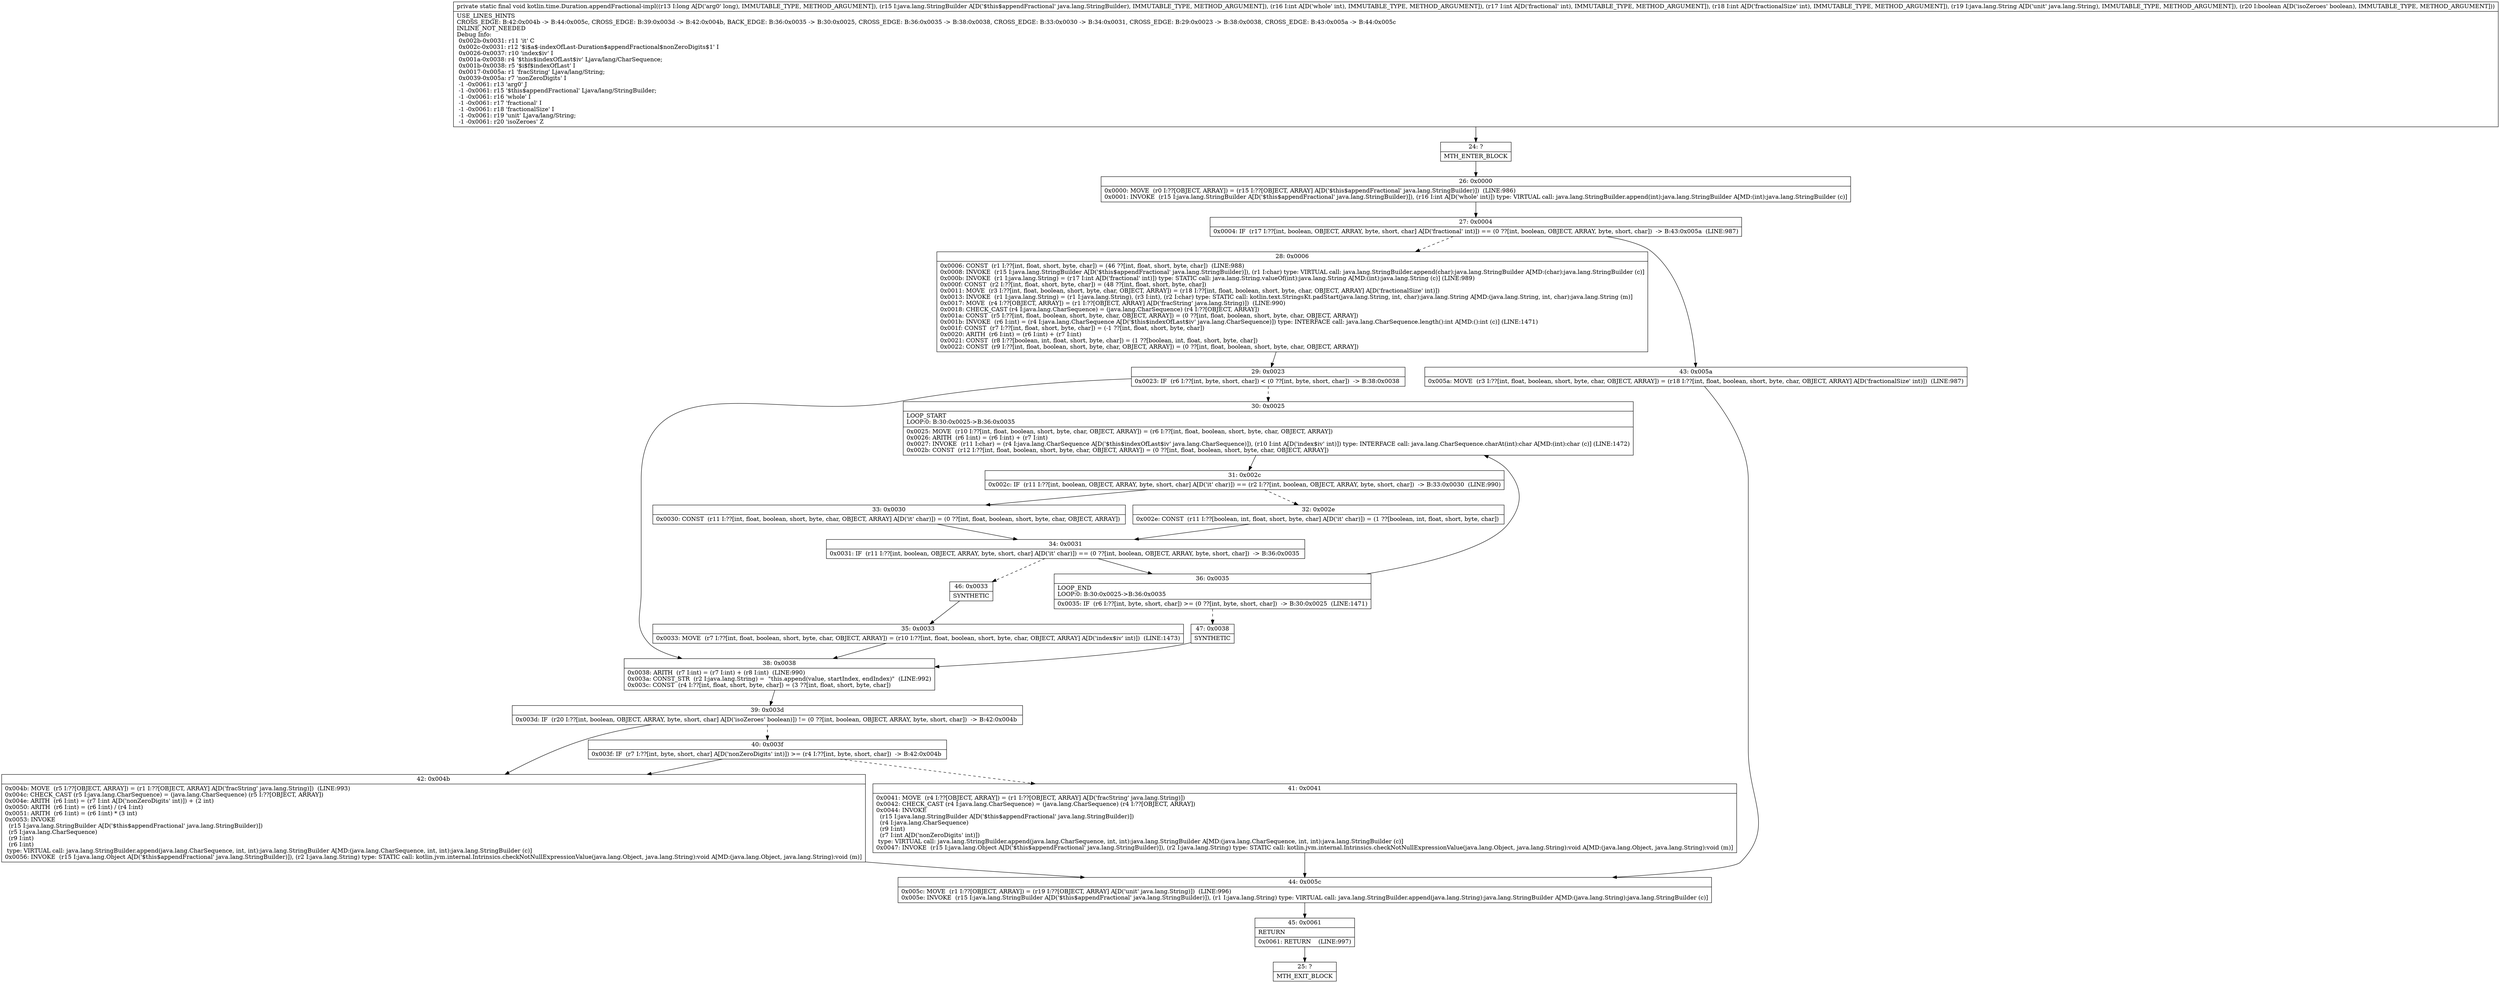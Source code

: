 digraph "CFG forkotlin.time.Duration.appendFractional\-impl(JLjava\/lang\/StringBuilder;IIILjava\/lang\/String;Z)V" {
Node_24 [shape=record,label="{24\:\ ?|MTH_ENTER_BLOCK\l}"];
Node_26 [shape=record,label="{26\:\ 0x0000|0x0000: MOVE  (r0 I:??[OBJECT, ARRAY]) = (r15 I:??[OBJECT, ARRAY] A[D('$this$appendFractional' java.lang.StringBuilder)])  (LINE:986)\l0x0001: INVOKE  (r15 I:java.lang.StringBuilder A[D('$this$appendFractional' java.lang.StringBuilder)]), (r16 I:int A[D('whole' int)]) type: VIRTUAL call: java.lang.StringBuilder.append(int):java.lang.StringBuilder A[MD:(int):java.lang.StringBuilder (c)]\l}"];
Node_27 [shape=record,label="{27\:\ 0x0004|0x0004: IF  (r17 I:??[int, boolean, OBJECT, ARRAY, byte, short, char] A[D('fractional' int)]) == (0 ??[int, boolean, OBJECT, ARRAY, byte, short, char])  \-\> B:43:0x005a  (LINE:987)\l}"];
Node_28 [shape=record,label="{28\:\ 0x0006|0x0006: CONST  (r1 I:??[int, float, short, byte, char]) = (46 ??[int, float, short, byte, char])  (LINE:988)\l0x0008: INVOKE  (r15 I:java.lang.StringBuilder A[D('$this$appendFractional' java.lang.StringBuilder)]), (r1 I:char) type: VIRTUAL call: java.lang.StringBuilder.append(char):java.lang.StringBuilder A[MD:(char):java.lang.StringBuilder (c)]\l0x000b: INVOKE  (r1 I:java.lang.String) = (r17 I:int A[D('fractional' int)]) type: STATIC call: java.lang.String.valueOf(int):java.lang.String A[MD:(int):java.lang.String (c)] (LINE:989)\l0x000f: CONST  (r2 I:??[int, float, short, byte, char]) = (48 ??[int, float, short, byte, char]) \l0x0011: MOVE  (r3 I:??[int, float, boolean, short, byte, char, OBJECT, ARRAY]) = (r18 I:??[int, float, boolean, short, byte, char, OBJECT, ARRAY] A[D('fractionalSize' int)]) \l0x0013: INVOKE  (r1 I:java.lang.String) = (r1 I:java.lang.String), (r3 I:int), (r2 I:char) type: STATIC call: kotlin.text.StringsKt.padStart(java.lang.String, int, char):java.lang.String A[MD:(java.lang.String, int, char):java.lang.String (m)]\l0x0017: MOVE  (r4 I:??[OBJECT, ARRAY]) = (r1 I:??[OBJECT, ARRAY] A[D('fracString' java.lang.String)])  (LINE:990)\l0x0018: CHECK_CAST (r4 I:java.lang.CharSequence) = (java.lang.CharSequence) (r4 I:??[OBJECT, ARRAY]) \l0x001a: CONST  (r5 I:??[int, float, boolean, short, byte, char, OBJECT, ARRAY]) = (0 ??[int, float, boolean, short, byte, char, OBJECT, ARRAY]) \l0x001b: INVOKE  (r6 I:int) = (r4 I:java.lang.CharSequence A[D('$this$indexOfLast$iv' java.lang.CharSequence)]) type: INTERFACE call: java.lang.CharSequence.length():int A[MD:():int (c)] (LINE:1471)\l0x001f: CONST  (r7 I:??[int, float, short, byte, char]) = (\-1 ??[int, float, short, byte, char]) \l0x0020: ARITH  (r6 I:int) = (r6 I:int) + (r7 I:int) \l0x0021: CONST  (r8 I:??[boolean, int, float, short, byte, char]) = (1 ??[boolean, int, float, short, byte, char]) \l0x0022: CONST  (r9 I:??[int, float, boolean, short, byte, char, OBJECT, ARRAY]) = (0 ??[int, float, boolean, short, byte, char, OBJECT, ARRAY]) \l}"];
Node_29 [shape=record,label="{29\:\ 0x0023|0x0023: IF  (r6 I:??[int, byte, short, char]) \< (0 ??[int, byte, short, char])  \-\> B:38:0x0038 \l}"];
Node_30 [shape=record,label="{30\:\ 0x0025|LOOP_START\lLOOP:0: B:30:0x0025\-\>B:36:0x0035\l|0x0025: MOVE  (r10 I:??[int, float, boolean, short, byte, char, OBJECT, ARRAY]) = (r6 I:??[int, float, boolean, short, byte, char, OBJECT, ARRAY]) \l0x0026: ARITH  (r6 I:int) = (r6 I:int) + (r7 I:int) \l0x0027: INVOKE  (r11 I:char) = (r4 I:java.lang.CharSequence A[D('$this$indexOfLast$iv' java.lang.CharSequence)]), (r10 I:int A[D('index$iv' int)]) type: INTERFACE call: java.lang.CharSequence.charAt(int):char A[MD:(int):char (c)] (LINE:1472)\l0x002b: CONST  (r12 I:??[int, float, boolean, short, byte, char, OBJECT, ARRAY]) = (0 ??[int, float, boolean, short, byte, char, OBJECT, ARRAY]) \l}"];
Node_31 [shape=record,label="{31\:\ 0x002c|0x002c: IF  (r11 I:??[int, boolean, OBJECT, ARRAY, byte, short, char] A[D('it' char)]) == (r2 I:??[int, boolean, OBJECT, ARRAY, byte, short, char])  \-\> B:33:0x0030  (LINE:990)\l}"];
Node_32 [shape=record,label="{32\:\ 0x002e|0x002e: CONST  (r11 I:??[boolean, int, float, short, byte, char] A[D('it' char)]) = (1 ??[boolean, int, float, short, byte, char]) \l}"];
Node_34 [shape=record,label="{34\:\ 0x0031|0x0031: IF  (r11 I:??[int, boolean, OBJECT, ARRAY, byte, short, char] A[D('it' char)]) == (0 ??[int, boolean, OBJECT, ARRAY, byte, short, char])  \-\> B:36:0x0035 \l}"];
Node_36 [shape=record,label="{36\:\ 0x0035|LOOP_END\lLOOP:0: B:30:0x0025\-\>B:36:0x0035\l|0x0035: IF  (r6 I:??[int, byte, short, char]) \>= (0 ??[int, byte, short, char])  \-\> B:30:0x0025  (LINE:1471)\l}"];
Node_47 [shape=record,label="{47\:\ 0x0038|SYNTHETIC\l}"];
Node_46 [shape=record,label="{46\:\ 0x0033|SYNTHETIC\l}"];
Node_35 [shape=record,label="{35\:\ 0x0033|0x0033: MOVE  (r7 I:??[int, float, boolean, short, byte, char, OBJECT, ARRAY]) = (r10 I:??[int, float, boolean, short, byte, char, OBJECT, ARRAY] A[D('index$iv' int)])  (LINE:1473)\l}"];
Node_33 [shape=record,label="{33\:\ 0x0030|0x0030: CONST  (r11 I:??[int, float, boolean, short, byte, char, OBJECT, ARRAY] A[D('it' char)]) = (0 ??[int, float, boolean, short, byte, char, OBJECT, ARRAY]) \l}"];
Node_38 [shape=record,label="{38\:\ 0x0038|0x0038: ARITH  (r7 I:int) = (r7 I:int) + (r8 I:int)  (LINE:990)\l0x003a: CONST_STR  (r2 I:java.lang.String) =  \"this.append(value, startIndex, endIndex)\"  (LINE:992)\l0x003c: CONST  (r4 I:??[int, float, short, byte, char]) = (3 ??[int, float, short, byte, char]) \l}"];
Node_39 [shape=record,label="{39\:\ 0x003d|0x003d: IF  (r20 I:??[int, boolean, OBJECT, ARRAY, byte, short, char] A[D('isoZeroes' boolean)]) != (0 ??[int, boolean, OBJECT, ARRAY, byte, short, char])  \-\> B:42:0x004b \l}"];
Node_40 [shape=record,label="{40\:\ 0x003f|0x003f: IF  (r7 I:??[int, byte, short, char] A[D('nonZeroDigits' int)]) \>= (r4 I:??[int, byte, short, char])  \-\> B:42:0x004b \l}"];
Node_41 [shape=record,label="{41\:\ 0x0041|0x0041: MOVE  (r4 I:??[OBJECT, ARRAY]) = (r1 I:??[OBJECT, ARRAY] A[D('fracString' java.lang.String)]) \l0x0042: CHECK_CAST (r4 I:java.lang.CharSequence) = (java.lang.CharSequence) (r4 I:??[OBJECT, ARRAY]) \l0x0044: INVOKE  \l  (r15 I:java.lang.StringBuilder A[D('$this$appendFractional' java.lang.StringBuilder)])\l  (r4 I:java.lang.CharSequence)\l  (r9 I:int)\l  (r7 I:int A[D('nonZeroDigits' int)])\l type: VIRTUAL call: java.lang.StringBuilder.append(java.lang.CharSequence, int, int):java.lang.StringBuilder A[MD:(java.lang.CharSequence, int, int):java.lang.StringBuilder (c)]\l0x0047: INVOKE  (r15 I:java.lang.Object A[D('$this$appendFractional' java.lang.StringBuilder)]), (r2 I:java.lang.String) type: STATIC call: kotlin.jvm.internal.Intrinsics.checkNotNullExpressionValue(java.lang.Object, java.lang.String):void A[MD:(java.lang.Object, java.lang.String):void (m)]\l}"];
Node_44 [shape=record,label="{44\:\ 0x005c|0x005c: MOVE  (r1 I:??[OBJECT, ARRAY]) = (r19 I:??[OBJECT, ARRAY] A[D('unit' java.lang.String)])  (LINE:996)\l0x005e: INVOKE  (r15 I:java.lang.StringBuilder A[D('$this$appendFractional' java.lang.StringBuilder)]), (r1 I:java.lang.String) type: VIRTUAL call: java.lang.StringBuilder.append(java.lang.String):java.lang.StringBuilder A[MD:(java.lang.String):java.lang.StringBuilder (c)]\l}"];
Node_45 [shape=record,label="{45\:\ 0x0061|RETURN\l|0x0061: RETURN    (LINE:997)\l}"];
Node_25 [shape=record,label="{25\:\ ?|MTH_EXIT_BLOCK\l}"];
Node_42 [shape=record,label="{42\:\ 0x004b|0x004b: MOVE  (r5 I:??[OBJECT, ARRAY]) = (r1 I:??[OBJECT, ARRAY] A[D('fracString' java.lang.String)])  (LINE:993)\l0x004c: CHECK_CAST (r5 I:java.lang.CharSequence) = (java.lang.CharSequence) (r5 I:??[OBJECT, ARRAY]) \l0x004e: ARITH  (r6 I:int) = (r7 I:int A[D('nonZeroDigits' int)]) + (2 int) \l0x0050: ARITH  (r6 I:int) = (r6 I:int) \/ (r4 I:int) \l0x0051: ARITH  (r6 I:int) = (r6 I:int) * (3 int) \l0x0053: INVOKE  \l  (r15 I:java.lang.StringBuilder A[D('$this$appendFractional' java.lang.StringBuilder)])\l  (r5 I:java.lang.CharSequence)\l  (r9 I:int)\l  (r6 I:int)\l type: VIRTUAL call: java.lang.StringBuilder.append(java.lang.CharSequence, int, int):java.lang.StringBuilder A[MD:(java.lang.CharSequence, int, int):java.lang.StringBuilder (c)]\l0x0056: INVOKE  (r15 I:java.lang.Object A[D('$this$appendFractional' java.lang.StringBuilder)]), (r2 I:java.lang.String) type: STATIC call: kotlin.jvm.internal.Intrinsics.checkNotNullExpressionValue(java.lang.Object, java.lang.String):void A[MD:(java.lang.Object, java.lang.String):void (m)]\l}"];
Node_43 [shape=record,label="{43\:\ 0x005a|0x005a: MOVE  (r3 I:??[int, float, boolean, short, byte, char, OBJECT, ARRAY]) = (r18 I:??[int, float, boolean, short, byte, char, OBJECT, ARRAY] A[D('fractionalSize' int)])  (LINE:987)\l}"];
MethodNode[shape=record,label="{private static final void kotlin.time.Duration.appendFractional\-impl((r13 I:long A[D('arg0' long), IMMUTABLE_TYPE, METHOD_ARGUMENT]), (r15 I:java.lang.StringBuilder A[D('$this$appendFractional' java.lang.StringBuilder), IMMUTABLE_TYPE, METHOD_ARGUMENT]), (r16 I:int A[D('whole' int), IMMUTABLE_TYPE, METHOD_ARGUMENT]), (r17 I:int A[D('fractional' int), IMMUTABLE_TYPE, METHOD_ARGUMENT]), (r18 I:int A[D('fractionalSize' int), IMMUTABLE_TYPE, METHOD_ARGUMENT]), (r19 I:java.lang.String A[D('unit' java.lang.String), IMMUTABLE_TYPE, METHOD_ARGUMENT]), (r20 I:boolean A[D('isoZeroes' boolean), IMMUTABLE_TYPE, METHOD_ARGUMENT]))  | USE_LINES_HINTS\lCROSS_EDGE: B:42:0x004b \-\> B:44:0x005c, CROSS_EDGE: B:39:0x003d \-\> B:42:0x004b, BACK_EDGE: B:36:0x0035 \-\> B:30:0x0025, CROSS_EDGE: B:36:0x0035 \-\> B:38:0x0038, CROSS_EDGE: B:33:0x0030 \-\> B:34:0x0031, CROSS_EDGE: B:29:0x0023 \-\> B:38:0x0038, CROSS_EDGE: B:43:0x005a \-\> B:44:0x005c\lINLINE_NOT_NEEDED\lDebug Info:\l  0x002b\-0x0031: r11 'it' C\l  0x002c\-0x0031: r12 '$i$a$\-indexOfLast\-Duration$appendFractional$nonZeroDigits$1' I\l  0x0026\-0x0037: r10 'index$iv' I\l  0x001a\-0x0038: r4 '$this$indexOfLast$iv' Ljava\/lang\/CharSequence;\l  0x001b\-0x0038: r5 '$i$f$indexOfLast' I\l  0x0017\-0x005a: r1 'fracString' Ljava\/lang\/String;\l  0x0039\-0x005a: r7 'nonZeroDigits' I\l  \-1 \-0x0061: r13 'arg0' J\l  \-1 \-0x0061: r15 '$this$appendFractional' Ljava\/lang\/StringBuilder;\l  \-1 \-0x0061: r16 'whole' I\l  \-1 \-0x0061: r17 'fractional' I\l  \-1 \-0x0061: r18 'fractionalSize' I\l  \-1 \-0x0061: r19 'unit' Ljava\/lang\/String;\l  \-1 \-0x0061: r20 'isoZeroes' Z\l}"];
MethodNode -> Node_24;Node_24 -> Node_26;
Node_26 -> Node_27;
Node_27 -> Node_28[style=dashed];
Node_27 -> Node_43;
Node_28 -> Node_29;
Node_29 -> Node_30[style=dashed];
Node_29 -> Node_38;
Node_30 -> Node_31;
Node_31 -> Node_32[style=dashed];
Node_31 -> Node_33;
Node_32 -> Node_34;
Node_34 -> Node_36;
Node_34 -> Node_46[style=dashed];
Node_36 -> Node_30;
Node_36 -> Node_47[style=dashed];
Node_47 -> Node_38;
Node_46 -> Node_35;
Node_35 -> Node_38;
Node_33 -> Node_34;
Node_38 -> Node_39;
Node_39 -> Node_40[style=dashed];
Node_39 -> Node_42;
Node_40 -> Node_41[style=dashed];
Node_40 -> Node_42;
Node_41 -> Node_44;
Node_44 -> Node_45;
Node_45 -> Node_25;
Node_42 -> Node_44;
Node_43 -> Node_44;
}


